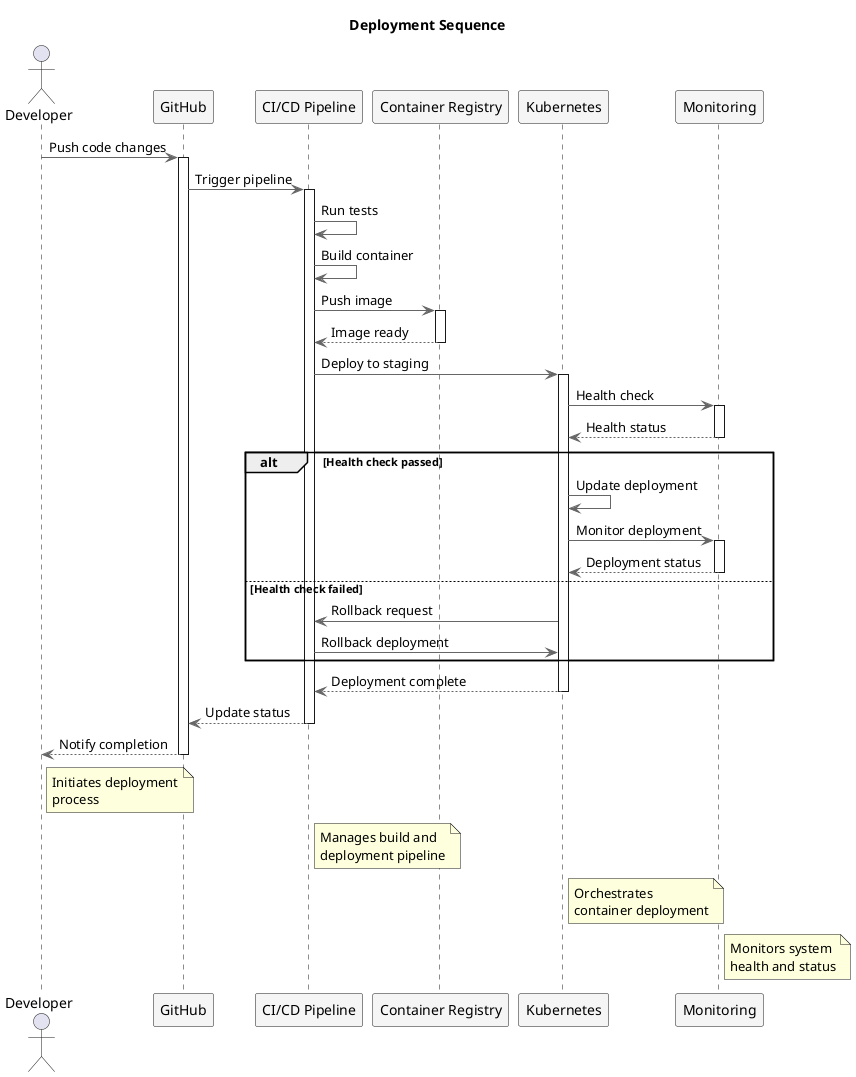 @startuml Deployment Sequence

skinparam backgroundColor white
skinparam handwritten false
skinparam sequenceArrowColor #666666
skinparam sequenceParticipantBackgroundColor #f5f5f5

title Deployment Sequence

actor Developer
participant "GitHub" as GH
participant "CI/CD Pipeline" as CD
participant "Container Registry" as CR
participant "Kubernetes" as K8S
participant "Monitoring" as MON

Developer -> GH: Push code changes
activate GH

GH -> CD: Trigger pipeline
activate CD

CD -> CD: Run tests
CD -> CD: Build container
CD -> CR: Push image
activate CR

CR --> CD: Image ready
deactivate CR

CD -> K8S: Deploy to staging
activate K8S

K8S -> MON: Health check
activate MON
MON --> K8S: Health status
deactivate MON

alt Health check passed
    K8S -> K8S: Update deployment
    K8S -> MON: Monitor deployment
    activate MON
    MON --> K8S: Deployment status
    deactivate MON
else Health check failed
    K8S -> CD: Rollback request
    CD -> K8S: Rollback deployment
end

K8S --> CD: Deployment complete
deactivate K8S

CD --> GH: Update status
deactivate CD

GH --> Developer: Notify completion
deactivate GH

note right of Developer
  Initiates deployment
  process
end note

note right of CD
  Manages build and
  deployment pipeline
end note

note right of K8S
  Orchestrates
  container deployment
end note

note right of MON
  Monitors system
  health and status
end note

@enduml
